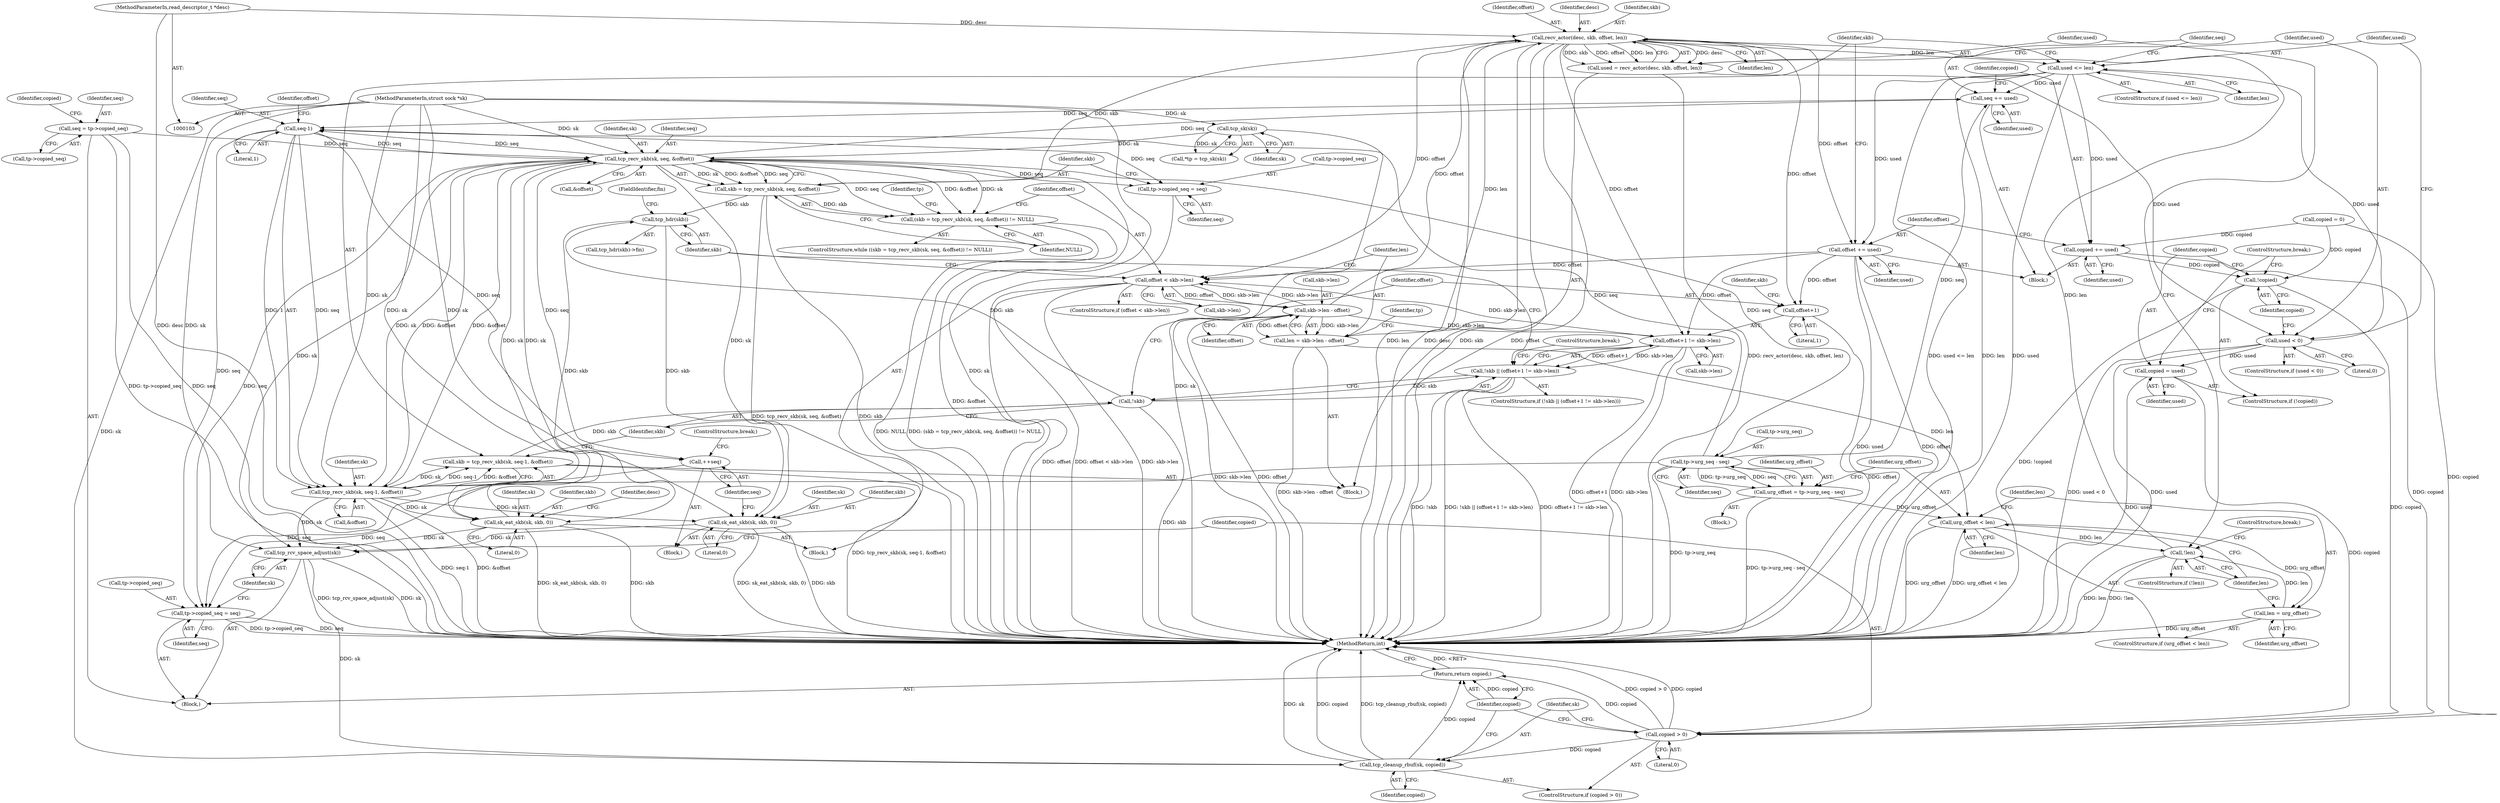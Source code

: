 digraph "0_linux_baff42ab1494528907bf4d5870359e31711746ae@API" {
"1000187" [label="(Call,recv_actor(desc, skb, offset, len))"];
"1000105" [label="(MethodParameterIn,read_descriptor_t *desc)"];
"1000136" [label="(Call,skb = tcp_recv_skb(sk, seq, &offset))"];
"1000138" [label="(Call,tcp_recv_skb(sk, seq, &offset))"];
"1000253" [label="(Call,sk_eat_skb(sk, skb, 0))"];
"1000221" [label="(Call,tcp_recv_skb(sk, seq-1, &offset))"];
"1000104" [label="(MethodParameterIn,struct sock *sk)"];
"1000223" [label="(Call,seq-1)"];
"1000210" [label="(Call,seq += used)"];
"1000206" [label="(Call,used <= len)"];
"1000193" [label="(Call,used < 0)"];
"1000185" [label="(Call,used = recv_actor(desc, skb, offset, len))"];
"1000187" [label="(Call,recv_actor(desc, skb, offset, len))"];
"1000156" [label="(Call,skb->len - offset)"];
"1000146" [label="(Call,offset < skb->len)"];
"1000216" [label="(Call,offset += used)"];
"1000232" [label="(Call,offset+1 != skb->len)"];
"1000154" [label="(Call,len = skb->len - offset)"];
"1000182" [label="(Call,!len)"];
"1000178" [label="(Call,len = urg_offset)"];
"1000175" [label="(Call,urg_offset < len)"];
"1000167" [label="(Call,urg_offset = tp->urg_seq - seq)"];
"1000169" [label="(Call,tp->urg_seq - seq)"];
"1000242" [label="(Call,tcp_hdr(skb))"];
"1000230" [label="(Call,!skb)"];
"1000219" [label="(Call,skb = tcp_recv_skb(sk, seq-1, &offset))"];
"1000112" [label="(Call,tcp_sk(sk))"];
"1000115" [label="(Call,seq = tp->copied_seq)"];
"1000200" [label="(Call,copied = used)"];
"1000276" [label="(Call,copied > 0)"];
"1000279" [label="(Call,tcp_cleanup_rbuf(sk, copied))"];
"1000282" [label="(Return,return copied;)"];
"1000135" [label="(Call,(skb = tcp_recv_skb(sk, seq, &offset)) != NULL)"];
"1000246" [label="(Call,sk_eat_skb(sk, skb, 0))"];
"1000273" [label="(Call,tcp_rcv_space_adjust(sk))"];
"1000268" [label="(Call,tp->copied_seq = seq)"];
"1000229" [label="(Call,!skb || (offset+1 != skb->len))"];
"1000250" [label="(Call,++seq)"];
"1000263" [label="(Call,tp->copied_seq = seq)"];
"1000213" [label="(Call,copied += used)"];
"1000198" [label="(Call,!copied)"];
"1000233" [label="(Call,offset+1)"];
"1000227" [label="(Identifier,offset)"];
"1000141" [label="(Call,&offset)"];
"1000160" [label="(Identifier,offset)"];
"1000193" [label="(Call,used < 0)"];
"1000202" [label="(Identifier,used)"];
"1000156" [label="(Call,skb->len - offset)"];
"1000277" [label="(Identifier,copied)"];
"1000184" [label="(ControlStructure,break;)"];
"1000165" [label="(Block,)"];
"1000233" [label="(Call,offset+1)"];
"1000254" [label="(Identifier,sk)"];
"1000269" [label="(Call,tp->copied_seq)"];
"1000243" [label="(Identifier,skb)"];
"1000210" [label="(Call,seq += used)"];
"1000212" [label="(Identifier,used)"];
"1000223" [label="(Call,seq-1)"];
"1000194" [label="(Identifier,used)"];
"1000157" [label="(Call,skb->len)"];
"1000218" [label="(Identifier,used)"];
"1000139" [label="(Identifier,sk)"];
"1000242" [label="(Call,tcp_hdr(skb))"];
"1000272" [label="(Identifier,seq)"];
"1000255" [label="(Identifier,skb)"];
"1000186" [label="(Identifier,used)"];
"1000260" [label="(Identifier,desc)"];
"1000188" [label="(Identifier,desc)"];
"1000221" [label="(Call,tcp_recv_skb(sk, seq-1, &offset))"];
"1000187" [label="(Call,recv_actor(desc, skb, offset, len))"];
"1000200" [label="(Call,copied = used)"];
"1000267" [label="(Identifier,seq)"];
"1000183" [label="(Identifier,len)"];
"1000138" [label="(Call,tcp_recv_skb(sk, seq, &offset))"];
"1000225" [label="(Literal,1)"];
"1000154" [label="(Call,len = skb->len - offset)"];
"1000140" [label="(Identifier,seq)"];
"1000215" [label="(Identifier,used)"];
"1000244" [label="(FieldIdentifier,fin)"];
"1000203" [label="(ControlStructure,break;)"];
"1000117" [label="(Call,tp->copied_seq)"];
"1000281" [label="(Identifier,copied)"];
"1000251" [label="(Identifier,seq)"];
"1000181" [label="(ControlStructure,if (!len))"];
"1000168" [label="(Identifier,urg_offset)"];
"1000217" [label="(Identifier,offset)"];
"1000274" [label="(Identifier,sk)"];
"1000174" [label="(ControlStructure,if (urg_offset < len))"];
"1000248" [label="(Identifier,skb)"];
"1000137" [label="(Identifier,skb)"];
"1000234" [label="(Identifier,offset)"];
"1000214" [label="(Identifier,copied)"];
"1000176" [label="(Identifier,urg_offset)"];
"1000147" [label="(Identifier,offset)"];
"1000146" [label="(Call,offset < skb->len)"];
"1000273" [label="(Call,tcp_rcv_space_adjust(sk))"];
"1000268" [label="(Call,tp->copied_seq = seq)"];
"1000198" [label="(Call,!copied)"];
"1000213" [label="(Call,copied += used)"];
"1000122" [label="(Call,copied = 0)"];
"1000224" [label="(Identifier,seq)"];
"1000241" [label="(Call,tcp_hdr(skb)->fin)"];
"1000175" [label="(Call,urg_offset < len)"];
"1000178" [label="(Call,len = urg_offset)"];
"1000275" [label="(ControlStructure,if (copied > 0))"];
"1000270" [label="(Identifier,tp)"];
"1000228" [label="(ControlStructure,if (!skb || (offset+1 != skb->len)))"];
"1000284" [label="(MethodReturn,int)"];
"1000170" [label="(Call,tp->urg_seq)"];
"1000143" [label="(Identifier,NULL)"];
"1000115" [label="(Call,seq = tp->copied_seq)"];
"1000173" [label="(Identifier,seq)"];
"1000222" [label="(Identifier,sk)"];
"1000113" [label="(Identifier,sk)"];
"1000134" [label="(ControlStructure,while ((skb = tcp_recv_skb(sk, seq, &offset)) != NULL))"];
"1000169" [label="(Call,tp->urg_seq - seq)"];
"1000236" [label="(Call,skb->len)"];
"1000280" [label="(Identifier,sk)"];
"1000235" [label="(Literal,1)"];
"1000144" [label="(Block,)"];
"1000283" [label="(Identifier,copied)"];
"1000252" [label="(ControlStructure,break;)"];
"1000151" [label="(Block,)"];
"1000219" [label="(Call,skb = tcp_recv_skb(sk, seq-1, &offset))"];
"1000229" [label="(Call,!skb || (offset+1 != skb->len))"];
"1000192" [label="(ControlStructure,if (used < 0))"];
"1000177" [label="(Identifier,len)"];
"1000195" [label="(Literal,0)"];
"1000231" [label="(Identifier,skb)"];
"1000112" [label="(Call,tcp_sk(sk))"];
"1000105" [label="(MethodParameterIn,read_descriptor_t *desc)"];
"1000182" [label="(Call,!len)"];
"1000245" [label="(Block,)"];
"1000249" [label="(Literal,0)"];
"1000104" [label="(MethodParameterIn,struct sock *sk)"];
"1000148" [label="(Call,skb->len)"];
"1000278" [label="(Literal,0)"];
"1000123" [label="(Identifier,copied)"];
"1000179" [label="(Identifier,len)"];
"1000279" [label="(Call,tcp_cleanup_rbuf(sk, copied))"];
"1000256" [label="(Literal,0)"];
"1000226" [label="(Call,&offset)"];
"1000209" [label="(Block,)"];
"1000237" [label="(Identifier,skb)"];
"1000246" [label="(Call,sk_eat_skb(sk, skb, 0))"];
"1000206" [label="(Call,used <= len)"];
"1000145" [label="(ControlStructure,if (offset < skb->len))"];
"1000135" [label="(Call,(skb = tcp_recv_skb(sk, seq, &offset)) != NULL)"];
"1000205" [label="(ControlStructure,if (used <= len))"];
"1000207" [label="(Identifier,used)"];
"1000185" [label="(Call,used = recv_actor(desc, skb, offset, len))"];
"1000250" [label="(Call,++seq)"];
"1000211" [label="(Identifier,seq)"];
"1000201" [label="(Identifier,copied)"];
"1000253" [label="(Call,sk_eat_skb(sk, skb, 0))"];
"1000167" [label="(Call,urg_offset = tp->urg_seq - seq)"];
"1000208" [label="(Identifier,len)"];
"1000197" [label="(ControlStructure,if (!copied))"];
"1000180" [label="(Identifier,urg_offset)"];
"1000189" [label="(Identifier,skb)"];
"1000276" [label="(Call,copied > 0)"];
"1000232" [label="(Call,offset+1 != skb->len)"];
"1000282" [label="(Return,return copied;)"];
"1000216" [label="(Call,offset += used)"];
"1000163" [label="(Identifier,tp)"];
"1000107" [label="(Block,)"];
"1000264" [label="(Call,tp->copied_seq)"];
"1000190" [label="(Identifier,offset)"];
"1000136" [label="(Call,skb = tcp_recv_skb(sk, seq, &offset))"];
"1000191" [label="(Identifier,len)"];
"1000247" [label="(Identifier,sk)"];
"1000155" [label="(Identifier,len)"];
"1000263" [label="(Call,tp->copied_seq = seq)"];
"1000116" [label="(Identifier,seq)"];
"1000220" [label="(Identifier,skb)"];
"1000199" [label="(Identifier,copied)"];
"1000230" [label="(Call,!skb)"];
"1000239" [label="(ControlStructure,break;)"];
"1000110" [label="(Call,*tp = tcp_sk(sk))"];
"1000187" -> "1000185"  [label="AST: "];
"1000187" -> "1000191"  [label="CFG: "];
"1000188" -> "1000187"  [label="AST: "];
"1000189" -> "1000187"  [label="AST: "];
"1000190" -> "1000187"  [label="AST: "];
"1000191" -> "1000187"  [label="AST: "];
"1000185" -> "1000187"  [label="CFG: "];
"1000187" -> "1000284"  [label="DDG: desc"];
"1000187" -> "1000284"  [label="DDG: offset"];
"1000187" -> "1000284"  [label="DDG: skb"];
"1000187" -> "1000284"  [label="DDG: len"];
"1000187" -> "1000146"  [label="DDG: offset"];
"1000187" -> "1000185"  [label="DDG: desc"];
"1000187" -> "1000185"  [label="DDG: skb"];
"1000187" -> "1000185"  [label="DDG: offset"];
"1000187" -> "1000185"  [label="DDG: len"];
"1000105" -> "1000187"  [label="DDG: desc"];
"1000136" -> "1000187"  [label="DDG: skb"];
"1000156" -> "1000187"  [label="DDG: offset"];
"1000154" -> "1000187"  [label="DDG: len"];
"1000182" -> "1000187"  [label="DDG: len"];
"1000187" -> "1000206"  [label="DDG: len"];
"1000187" -> "1000216"  [label="DDG: offset"];
"1000187" -> "1000232"  [label="DDG: offset"];
"1000187" -> "1000233"  [label="DDG: offset"];
"1000105" -> "1000103"  [label="AST: "];
"1000105" -> "1000284"  [label="DDG: desc"];
"1000136" -> "1000135"  [label="AST: "];
"1000136" -> "1000138"  [label="CFG: "];
"1000137" -> "1000136"  [label="AST: "];
"1000138" -> "1000136"  [label="AST: "];
"1000143" -> "1000136"  [label="CFG: "];
"1000136" -> "1000284"  [label="DDG: tcp_recv_skb(sk, seq, &offset)"];
"1000136" -> "1000284"  [label="DDG: skb"];
"1000136" -> "1000135"  [label="DDG: skb"];
"1000138" -> "1000136"  [label="DDG: sk"];
"1000138" -> "1000136"  [label="DDG: seq"];
"1000138" -> "1000136"  [label="DDG: &offset"];
"1000136" -> "1000242"  [label="DDG: skb"];
"1000138" -> "1000141"  [label="CFG: "];
"1000139" -> "1000138"  [label="AST: "];
"1000140" -> "1000138"  [label="AST: "];
"1000141" -> "1000138"  [label="AST: "];
"1000138" -> "1000284"  [label="DDG: &offset"];
"1000138" -> "1000135"  [label="DDG: sk"];
"1000138" -> "1000135"  [label="DDG: seq"];
"1000138" -> "1000135"  [label="DDG: &offset"];
"1000253" -> "1000138"  [label="DDG: sk"];
"1000112" -> "1000138"  [label="DDG: sk"];
"1000104" -> "1000138"  [label="DDG: sk"];
"1000115" -> "1000138"  [label="DDG: seq"];
"1000223" -> "1000138"  [label="DDG: seq"];
"1000221" -> "1000138"  [label="DDG: &offset"];
"1000138" -> "1000169"  [label="DDG: seq"];
"1000138" -> "1000210"  [label="DDG: seq"];
"1000138" -> "1000221"  [label="DDG: sk"];
"1000138" -> "1000221"  [label="DDG: &offset"];
"1000138" -> "1000223"  [label="DDG: seq"];
"1000138" -> "1000246"  [label="DDG: sk"];
"1000138" -> "1000250"  [label="DDG: seq"];
"1000138" -> "1000253"  [label="DDG: sk"];
"1000138" -> "1000263"  [label="DDG: seq"];
"1000138" -> "1000268"  [label="DDG: seq"];
"1000138" -> "1000273"  [label="DDG: sk"];
"1000253" -> "1000144"  [label="AST: "];
"1000253" -> "1000256"  [label="CFG: "];
"1000254" -> "1000253"  [label="AST: "];
"1000255" -> "1000253"  [label="AST: "];
"1000256" -> "1000253"  [label="AST: "];
"1000260" -> "1000253"  [label="CFG: "];
"1000253" -> "1000284"  [label="DDG: sk_eat_skb(sk, skb, 0)"];
"1000253" -> "1000284"  [label="DDG: skb"];
"1000221" -> "1000253"  [label="DDG: sk"];
"1000104" -> "1000253"  [label="DDG: sk"];
"1000242" -> "1000253"  [label="DDG: skb"];
"1000253" -> "1000273"  [label="DDG: sk"];
"1000221" -> "1000219"  [label="AST: "];
"1000221" -> "1000226"  [label="CFG: "];
"1000222" -> "1000221"  [label="AST: "];
"1000223" -> "1000221"  [label="AST: "];
"1000226" -> "1000221"  [label="AST: "];
"1000219" -> "1000221"  [label="CFG: "];
"1000221" -> "1000284"  [label="DDG: seq-1"];
"1000221" -> "1000284"  [label="DDG: &offset"];
"1000221" -> "1000219"  [label="DDG: sk"];
"1000221" -> "1000219"  [label="DDG: seq-1"];
"1000221" -> "1000219"  [label="DDG: &offset"];
"1000104" -> "1000221"  [label="DDG: sk"];
"1000223" -> "1000221"  [label="DDG: seq"];
"1000223" -> "1000221"  [label="DDG: 1"];
"1000221" -> "1000246"  [label="DDG: sk"];
"1000221" -> "1000273"  [label="DDG: sk"];
"1000104" -> "1000103"  [label="AST: "];
"1000104" -> "1000284"  [label="DDG: sk"];
"1000104" -> "1000112"  [label="DDG: sk"];
"1000104" -> "1000246"  [label="DDG: sk"];
"1000104" -> "1000273"  [label="DDG: sk"];
"1000104" -> "1000279"  [label="DDG: sk"];
"1000223" -> "1000225"  [label="CFG: "];
"1000224" -> "1000223"  [label="AST: "];
"1000225" -> "1000223"  [label="AST: "];
"1000227" -> "1000223"  [label="CFG: "];
"1000210" -> "1000223"  [label="DDG: seq"];
"1000169" -> "1000223"  [label="DDG: seq"];
"1000223" -> "1000250"  [label="DDG: seq"];
"1000223" -> "1000263"  [label="DDG: seq"];
"1000223" -> "1000268"  [label="DDG: seq"];
"1000210" -> "1000209"  [label="AST: "];
"1000210" -> "1000212"  [label="CFG: "];
"1000211" -> "1000210"  [label="AST: "];
"1000212" -> "1000210"  [label="AST: "];
"1000214" -> "1000210"  [label="CFG: "];
"1000206" -> "1000210"  [label="DDG: used"];
"1000169" -> "1000210"  [label="DDG: seq"];
"1000206" -> "1000205"  [label="AST: "];
"1000206" -> "1000208"  [label="CFG: "];
"1000207" -> "1000206"  [label="AST: "];
"1000208" -> "1000206"  [label="AST: "];
"1000211" -> "1000206"  [label="CFG: "];
"1000220" -> "1000206"  [label="CFG: "];
"1000206" -> "1000284"  [label="DDG: used <= len"];
"1000206" -> "1000284"  [label="DDG: len"];
"1000206" -> "1000284"  [label="DDG: used"];
"1000193" -> "1000206"  [label="DDG: used"];
"1000206" -> "1000213"  [label="DDG: used"];
"1000206" -> "1000216"  [label="DDG: used"];
"1000193" -> "1000192"  [label="AST: "];
"1000193" -> "1000195"  [label="CFG: "];
"1000194" -> "1000193"  [label="AST: "];
"1000195" -> "1000193"  [label="AST: "];
"1000199" -> "1000193"  [label="CFG: "];
"1000207" -> "1000193"  [label="CFG: "];
"1000193" -> "1000284"  [label="DDG: used"];
"1000193" -> "1000284"  [label="DDG: used < 0"];
"1000185" -> "1000193"  [label="DDG: used"];
"1000193" -> "1000200"  [label="DDG: used"];
"1000185" -> "1000151"  [label="AST: "];
"1000186" -> "1000185"  [label="AST: "];
"1000194" -> "1000185"  [label="CFG: "];
"1000185" -> "1000284"  [label="DDG: recv_actor(desc, skb, offset, len)"];
"1000156" -> "1000154"  [label="AST: "];
"1000156" -> "1000160"  [label="CFG: "];
"1000157" -> "1000156"  [label="AST: "];
"1000160" -> "1000156"  [label="AST: "];
"1000154" -> "1000156"  [label="CFG: "];
"1000156" -> "1000284"  [label="DDG: skb->len"];
"1000156" -> "1000284"  [label="DDG: offset"];
"1000156" -> "1000146"  [label="DDG: skb->len"];
"1000156" -> "1000154"  [label="DDG: skb->len"];
"1000156" -> "1000154"  [label="DDG: offset"];
"1000146" -> "1000156"  [label="DDG: skb->len"];
"1000146" -> "1000156"  [label="DDG: offset"];
"1000156" -> "1000232"  [label="DDG: skb->len"];
"1000146" -> "1000145"  [label="AST: "];
"1000146" -> "1000148"  [label="CFG: "];
"1000147" -> "1000146"  [label="AST: "];
"1000148" -> "1000146"  [label="AST: "];
"1000155" -> "1000146"  [label="CFG: "];
"1000243" -> "1000146"  [label="CFG: "];
"1000146" -> "1000284"  [label="DDG: skb->len"];
"1000146" -> "1000284"  [label="DDG: offset < skb->len"];
"1000146" -> "1000284"  [label="DDG: offset"];
"1000216" -> "1000146"  [label="DDG: offset"];
"1000232" -> "1000146"  [label="DDG: skb->len"];
"1000216" -> "1000209"  [label="AST: "];
"1000216" -> "1000218"  [label="CFG: "];
"1000217" -> "1000216"  [label="AST: "];
"1000218" -> "1000216"  [label="AST: "];
"1000220" -> "1000216"  [label="CFG: "];
"1000216" -> "1000284"  [label="DDG: offset"];
"1000216" -> "1000284"  [label="DDG: used"];
"1000216" -> "1000232"  [label="DDG: offset"];
"1000216" -> "1000233"  [label="DDG: offset"];
"1000232" -> "1000229"  [label="AST: "];
"1000232" -> "1000236"  [label="CFG: "];
"1000233" -> "1000232"  [label="AST: "];
"1000236" -> "1000232"  [label="AST: "];
"1000229" -> "1000232"  [label="CFG: "];
"1000232" -> "1000284"  [label="DDG: skb->len"];
"1000232" -> "1000284"  [label="DDG: offset+1"];
"1000232" -> "1000229"  [label="DDG: offset+1"];
"1000232" -> "1000229"  [label="DDG: skb->len"];
"1000154" -> "1000151"  [label="AST: "];
"1000155" -> "1000154"  [label="AST: "];
"1000163" -> "1000154"  [label="CFG: "];
"1000154" -> "1000284"  [label="DDG: skb->len - offset"];
"1000154" -> "1000175"  [label="DDG: len"];
"1000182" -> "1000181"  [label="AST: "];
"1000182" -> "1000183"  [label="CFG: "];
"1000183" -> "1000182"  [label="AST: "];
"1000184" -> "1000182"  [label="CFG: "];
"1000186" -> "1000182"  [label="CFG: "];
"1000182" -> "1000284"  [label="DDG: !len"];
"1000182" -> "1000284"  [label="DDG: len"];
"1000178" -> "1000182"  [label="DDG: len"];
"1000175" -> "1000182"  [label="DDG: len"];
"1000178" -> "1000174"  [label="AST: "];
"1000178" -> "1000180"  [label="CFG: "];
"1000179" -> "1000178"  [label="AST: "];
"1000180" -> "1000178"  [label="AST: "];
"1000183" -> "1000178"  [label="CFG: "];
"1000178" -> "1000284"  [label="DDG: urg_offset"];
"1000175" -> "1000178"  [label="DDG: urg_offset"];
"1000175" -> "1000174"  [label="AST: "];
"1000175" -> "1000177"  [label="CFG: "];
"1000176" -> "1000175"  [label="AST: "];
"1000177" -> "1000175"  [label="AST: "];
"1000179" -> "1000175"  [label="CFG: "];
"1000183" -> "1000175"  [label="CFG: "];
"1000175" -> "1000284"  [label="DDG: urg_offset"];
"1000175" -> "1000284"  [label="DDG: urg_offset < len"];
"1000167" -> "1000175"  [label="DDG: urg_offset"];
"1000167" -> "1000165"  [label="AST: "];
"1000167" -> "1000169"  [label="CFG: "];
"1000168" -> "1000167"  [label="AST: "];
"1000169" -> "1000167"  [label="AST: "];
"1000176" -> "1000167"  [label="CFG: "];
"1000167" -> "1000284"  [label="DDG: tp->urg_seq - seq"];
"1000169" -> "1000167"  [label="DDG: tp->urg_seq"];
"1000169" -> "1000167"  [label="DDG: seq"];
"1000169" -> "1000173"  [label="CFG: "];
"1000170" -> "1000169"  [label="AST: "];
"1000173" -> "1000169"  [label="AST: "];
"1000169" -> "1000284"  [label="DDG: tp->urg_seq"];
"1000169" -> "1000268"  [label="DDG: seq"];
"1000242" -> "1000241"  [label="AST: "];
"1000242" -> "1000243"  [label="CFG: "];
"1000243" -> "1000242"  [label="AST: "];
"1000244" -> "1000242"  [label="CFG: "];
"1000230" -> "1000242"  [label="DDG: skb"];
"1000242" -> "1000246"  [label="DDG: skb"];
"1000230" -> "1000229"  [label="AST: "];
"1000230" -> "1000231"  [label="CFG: "];
"1000231" -> "1000230"  [label="AST: "];
"1000234" -> "1000230"  [label="CFG: "];
"1000229" -> "1000230"  [label="CFG: "];
"1000230" -> "1000284"  [label="DDG: skb"];
"1000230" -> "1000229"  [label="DDG: skb"];
"1000219" -> "1000230"  [label="DDG: skb"];
"1000219" -> "1000151"  [label="AST: "];
"1000220" -> "1000219"  [label="AST: "];
"1000231" -> "1000219"  [label="CFG: "];
"1000219" -> "1000284"  [label="DDG: tcp_recv_skb(sk, seq-1, &offset)"];
"1000112" -> "1000110"  [label="AST: "];
"1000112" -> "1000113"  [label="CFG: "];
"1000113" -> "1000112"  [label="AST: "];
"1000110" -> "1000112"  [label="CFG: "];
"1000112" -> "1000284"  [label="DDG: sk"];
"1000112" -> "1000110"  [label="DDG: sk"];
"1000115" -> "1000107"  [label="AST: "];
"1000115" -> "1000117"  [label="CFG: "];
"1000116" -> "1000115"  [label="AST: "];
"1000117" -> "1000115"  [label="AST: "];
"1000123" -> "1000115"  [label="CFG: "];
"1000115" -> "1000284"  [label="DDG: tp->copied_seq"];
"1000115" -> "1000284"  [label="DDG: seq"];
"1000200" -> "1000197"  [label="AST: "];
"1000200" -> "1000202"  [label="CFG: "];
"1000201" -> "1000200"  [label="AST: "];
"1000202" -> "1000200"  [label="AST: "];
"1000203" -> "1000200"  [label="CFG: "];
"1000200" -> "1000284"  [label="DDG: used"];
"1000200" -> "1000276"  [label="DDG: copied"];
"1000276" -> "1000275"  [label="AST: "];
"1000276" -> "1000278"  [label="CFG: "];
"1000277" -> "1000276"  [label="AST: "];
"1000278" -> "1000276"  [label="AST: "];
"1000280" -> "1000276"  [label="CFG: "];
"1000283" -> "1000276"  [label="CFG: "];
"1000276" -> "1000284"  [label="DDG: copied > 0"];
"1000276" -> "1000284"  [label="DDG: copied"];
"1000213" -> "1000276"  [label="DDG: copied"];
"1000122" -> "1000276"  [label="DDG: copied"];
"1000198" -> "1000276"  [label="DDG: copied"];
"1000276" -> "1000279"  [label="DDG: copied"];
"1000276" -> "1000282"  [label="DDG: copied"];
"1000279" -> "1000275"  [label="AST: "];
"1000279" -> "1000281"  [label="CFG: "];
"1000280" -> "1000279"  [label="AST: "];
"1000281" -> "1000279"  [label="AST: "];
"1000283" -> "1000279"  [label="CFG: "];
"1000279" -> "1000284"  [label="DDG: sk"];
"1000279" -> "1000284"  [label="DDG: copied"];
"1000279" -> "1000284"  [label="DDG: tcp_cleanup_rbuf(sk, copied)"];
"1000273" -> "1000279"  [label="DDG: sk"];
"1000279" -> "1000282"  [label="DDG: copied"];
"1000282" -> "1000107"  [label="AST: "];
"1000282" -> "1000283"  [label="CFG: "];
"1000283" -> "1000282"  [label="AST: "];
"1000284" -> "1000282"  [label="CFG: "];
"1000282" -> "1000284"  [label="DDG: <RET>"];
"1000283" -> "1000282"  [label="DDG: copied"];
"1000135" -> "1000134"  [label="AST: "];
"1000135" -> "1000143"  [label="CFG: "];
"1000143" -> "1000135"  [label="AST: "];
"1000147" -> "1000135"  [label="CFG: "];
"1000270" -> "1000135"  [label="CFG: "];
"1000135" -> "1000284"  [label="DDG: (skb = tcp_recv_skb(sk, seq, &offset)) != NULL"];
"1000135" -> "1000284"  [label="DDG: NULL"];
"1000246" -> "1000245"  [label="AST: "];
"1000246" -> "1000249"  [label="CFG: "];
"1000247" -> "1000246"  [label="AST: "];
"1000248" -> "1000246"  [label="AST: "];
"1000249" -> "1000246"  [label="AST: "];
"1000251" -> "1000246"  [label="CFG: "];
"1000246" -> "1000284"  [label="DDG: skb"];
"1000246" -> "1000284"  [label="DDG: sk_eat_skb(sk, skb, 0)"];
"1000246" -> "1000273"  [label="DDG: sk"];
"1000273" -> "1000107"  [label="AST: "];
"1000273" -> "1000274"  [label="CFG: "];
"1000274" -> "1000273"  [label="AST: "];
"1000277" -> "1000273"  [label="CFG: "];
"1000273" -> "1000284"  [label="DDG: sk"];
"1000273" -> "1000284"  [label="DDG: tcp_rcv_space_adjust(sk)"];
"1000268" -> "1000107"  [label="AST: "];
"1000268" -> "1000272"  [label="CFG: "];
"1000269" -> "1000268"  [label="AST: "];
"1000272" -> "1000268"  [label="AST: "];
"1000274" -> "1000268"  [label="CFG: "];
"1000268" -> "1000284"  [label="DDG: tp->copied_seq"];
"1000268" -> "1000284"  [label="DDG: seq"];
"1000250" -> "1000268"  [label="DDG: seq"];
"1000229" -> "1000228"  [label="AST: "];
"1000239" -> "1000229"  [label="CFG: "];
"1000243" -> "1000229"  [label="CFG: "];
"1000229" -> "1000284"  [label="DDG: !skb || (offset+1 != skb->len)"];
"1000229" -> "1000284"  [label="DDG: offset+1 != skb->len"];
"1000229" -> "1000284"  [label="DDG: !skb"];
"1000250" -> "1000245"  [label="AST: "];
"1000250" -> "1000251"  [label="CFG: "];
"1000251" -> "1000250"  [label="AST: "];
"1000252" -> "1000250"  [label="CFG: "];
"1000263" -> "1000144"  [label="AST: "];
"1000263" -> "1000267"  [label="CFG: "];
"1000264" -> "1000263"  [label="AST: "];
"1000267" -> "1000263"  [label="AST: "];
"1000137" -> "1000263"  [label="CFG: "];
"1000213" -> "1000209"  [label="AST: "];
"1000213" -> "1000215"  [label="CFG: "];
"1000214" -> "1000213"  [label="AST: "];
"1000215" -> "1000213"  [label="AST: "];
"1000217" -> "1000213"  [label="CFG: "];
"1000213" -> "1000198"  [label="DDG: copied"];
"1000122" -> "1000213"  [label="DDG: copied"];
"1000198" -> "1000197"  [label="AST: "];
"1000198" -> "1000199"  [label="CFG: "];
"1000199" -> "1000198"  [label="AST: "];
"1000201" -> "1000198"  [label="CFG: "];
"1000203" -> "1000198"  [label="CFG: "];
"1000198" -> "1000284"  [label="DDG: !copied"];
"1000122" -> "1000198"  [label="DDG: copied"];
"1000233" -> "1000235"  [label="CFG: "];
"1000234" -> "1000233"  [label="AST: "];
"1000235" -> "1000233"  [label="AST: "];
"1000237" -> "1000233"  [label="CFG: "];
"1000233" -> "1000284"  [label="DDG: offset"];
}
